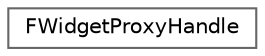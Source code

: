 digraph "Graphical Class Hierarchy"
{
 // INTERACTIVE_SVG=YES
 // LATEX_PDF_SIZE
  bgcolor="transparent";
  edge [fontname=Helvetica,fontsize=10,labelfontname=Helvetica,labelfontsize=10];
  node [fontname=Helvetica,fontsize=10,shape=box,height=0.2,width=0.4];
  rankdir="LR";
  Node0 [id="Node000000",label="FWidgetProxyHandle",height=0.2,width=0.4,color="grey40", fillcolor="white", style="filled",URL="$de/d4a/classFWidgetProxyHandle.html",tooltip=" "];
}
